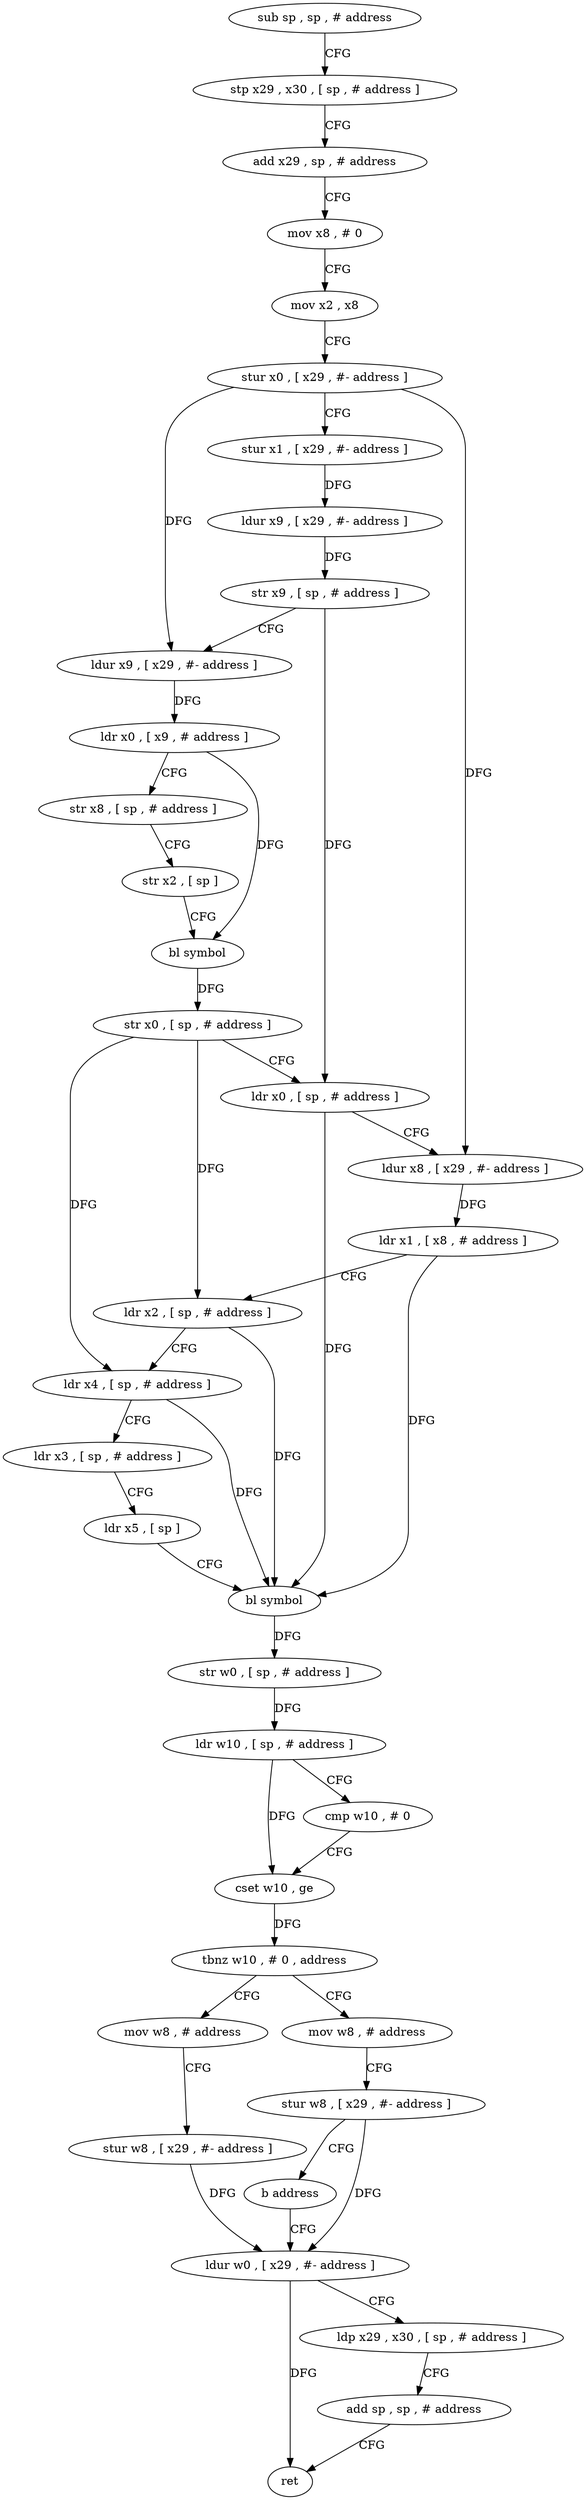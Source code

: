 digraph "func" {
"4212776" [label = "sub sp , sp , # address" ]
"4212780" [label = "stp x29 , x30 , [ sp , # address ]" ]
"4212784" [label = "add x29 , sp , # address" ]
"4212788" [label = "mov x8 , # 0" ]
"4212792" [label = "mov x2 , x8" ]
"4212796" [label = "stur x0 , [ x29 , #- address ]" ]
"4212800" [label = "stur x1 , [ x29 , #- address ]" ]
"4212804" [label = "ldur x9 , [ x29 , #- address ]" ]
"4212808" [label = "str x9 , [ sp , # address ]" ]
"4212812" [label = "ldur x9 , [ x29 , #- address ]" ]
"4212816" [label = "ldr x0 , [ x9 , # address ]" ]
"4212820" [label = "str x8 , [ sp , # address ]" ]
"4212824" [label = "str x2 , [ sp ]" ]
"4212828" [label = "bl symbol" ]
"4212832" [label = "str x0 , [ sp , # address ]" ]
"4212836" [label = "ldr x0 , [ sp , # address ]" ]
"4212840" [label = "ldur x8 , [ x29 , #- address ]" ]
"4212844" [label = "ldr x1 , [ x8 , # address ]" ]
"4212848" [label = "ldr x2 , [ sp , # address ]" ]
"4212852" [label = "ldr x4 , [ sp , # address ]" ]
"4212856" [label = "ldr x3 , [ sp , # address ]" ]
"4212860" [label = "ldr x5 , [ sp ]" ]
"4212864" [label = "bl symbol" ]
"4212868" [label = "str w0 , [ sp , # address ]" ]
"4212872" [label = "ldr w10 , [ sp , # address ]" ]
"4212876" [label = "cmp w10 , # 0" ]
"4212880" [label = "cset w10 , ge" ]
"4212884" [label = "tbnz w10 , # 0 , address" ]
"4212900" [label = "mov w8 , # address" ]
"4212888" [label = "mov w8 , # address" ]
"4212904" [label = "stur w8 , [ x29 , #- address ]" ]
"4212908" [label = "ldur w0 , [ x29 , #- address ]" ]
"4212892" [label = "stur w8 , [ x29 , #- address ]" ]
"4212896" [label = "b address" ]
"4212912" [label = "ldp x29 , x30 , [ sp , # address ]" ]
"4212916" [label = "add sp , sp , # address" ]
"4212920" [label = "ret" ]
"4212776" -> "4212780" [ label = "CFG" ]
"4212780" -> "4212784" [ label = "CFG" ]
"4212784" -> "4212788" [ label = "CFG" ]
"4212788" -> "4212792" [ label = "CFG" ]
"4212792" -> "4212796" [ label = "CFG" ]
"4212796" -> "4212800" [ label = "CFG" ]
"4212796" -> "4212812" [ label = "DFG" ]
"4212796" -> "4212840" [ label = "DFG" ]
"4212800" -> "4212804" [ label = "DFG" ]
"4212804" -> "4212808" [ label = "DFG" ]
"4212808" -> "4212812" [ label = "CFG" ]
"4212808" -> "4212836" [ label = "DFG" ]
"4212812" -> "4212816" [ label = "DFG" ]
"4212816" -> "4212820" [ label = "CFG" ]
"4212816" -> "4212828" [ label = "DFG" ]
"4212820" -> "4212824" [ label = "CFG" ]
"4212824" -> "4212828" [ label = "CFG" ]
"4212828" -> "4212832" [ label = "DFG" ]
"4212832" -> "4212836" [ label = "CFG" ]
"4212832" -> "4212848" [ label = "DFG" ]
"4212832" -> "4212852" [ label = "DFG" ]
"4212836" -> "4212840" [ label = "CFG" ]
"4212836" -> "4212864" [ label = "DFG" ]
"4212840" -> "4212844" [ label = "DFG" ]
"4212844" -> "4212848" [ label = "CFG" ]
"4212844" -> "4212864" [ label = "DFG" ]
"4212848" -> "4212852" [ label = "CFG" ]
"4212848" -> "4212864" [ label = "DFG" ]
"4212852" -> "4212856" [ label = "CFG" ]
"4212852" -> "4212864" [ label = "DFG" ]
"4212856" -> "4212860" [ label = "CFG" ]
"4212860" -> "4212864" [ label = "CFG" ]
"4212864" -> "4212868" [ label = "DFG" ]
"4212868" -> "4212872" [ label = "DFG" ]
"4212872" -> "4212876" [ label = "CFG" ]
"4212872" -> "4212880" [ label = "DFG" ]
"4212876" -> "4212880" [ label = "CFG" ]
"4212880" -> "4212884" [ label = "DFG" ]
"4212884" -> "4212900" [ label = "CFG" ]
"4212884" -> "4212888" [ label = "CFG" ]
"4212900" -> "4212904" [ label = "CFG" ]
"4212888" -> "4212892" [ label = "CFG" ]
"4212904" -> "4212908" [ label = "DFG" ]
"4212908" -> "4212912" [ label = "CFG" ]
"4212908" -> "4212920" [ label = "DFG" ]
"4212892" -> "4212896" [ label = "CFG" ]
"4212892" -> "4212908" [ label = "DFG" ]
"4212896" -> "4212908" [ label = "CFG" ]
"4212912" -> "4212916" [ label = "CFG" ]
"4212916" -> "4212920" [ label = "CFG" ]
}
